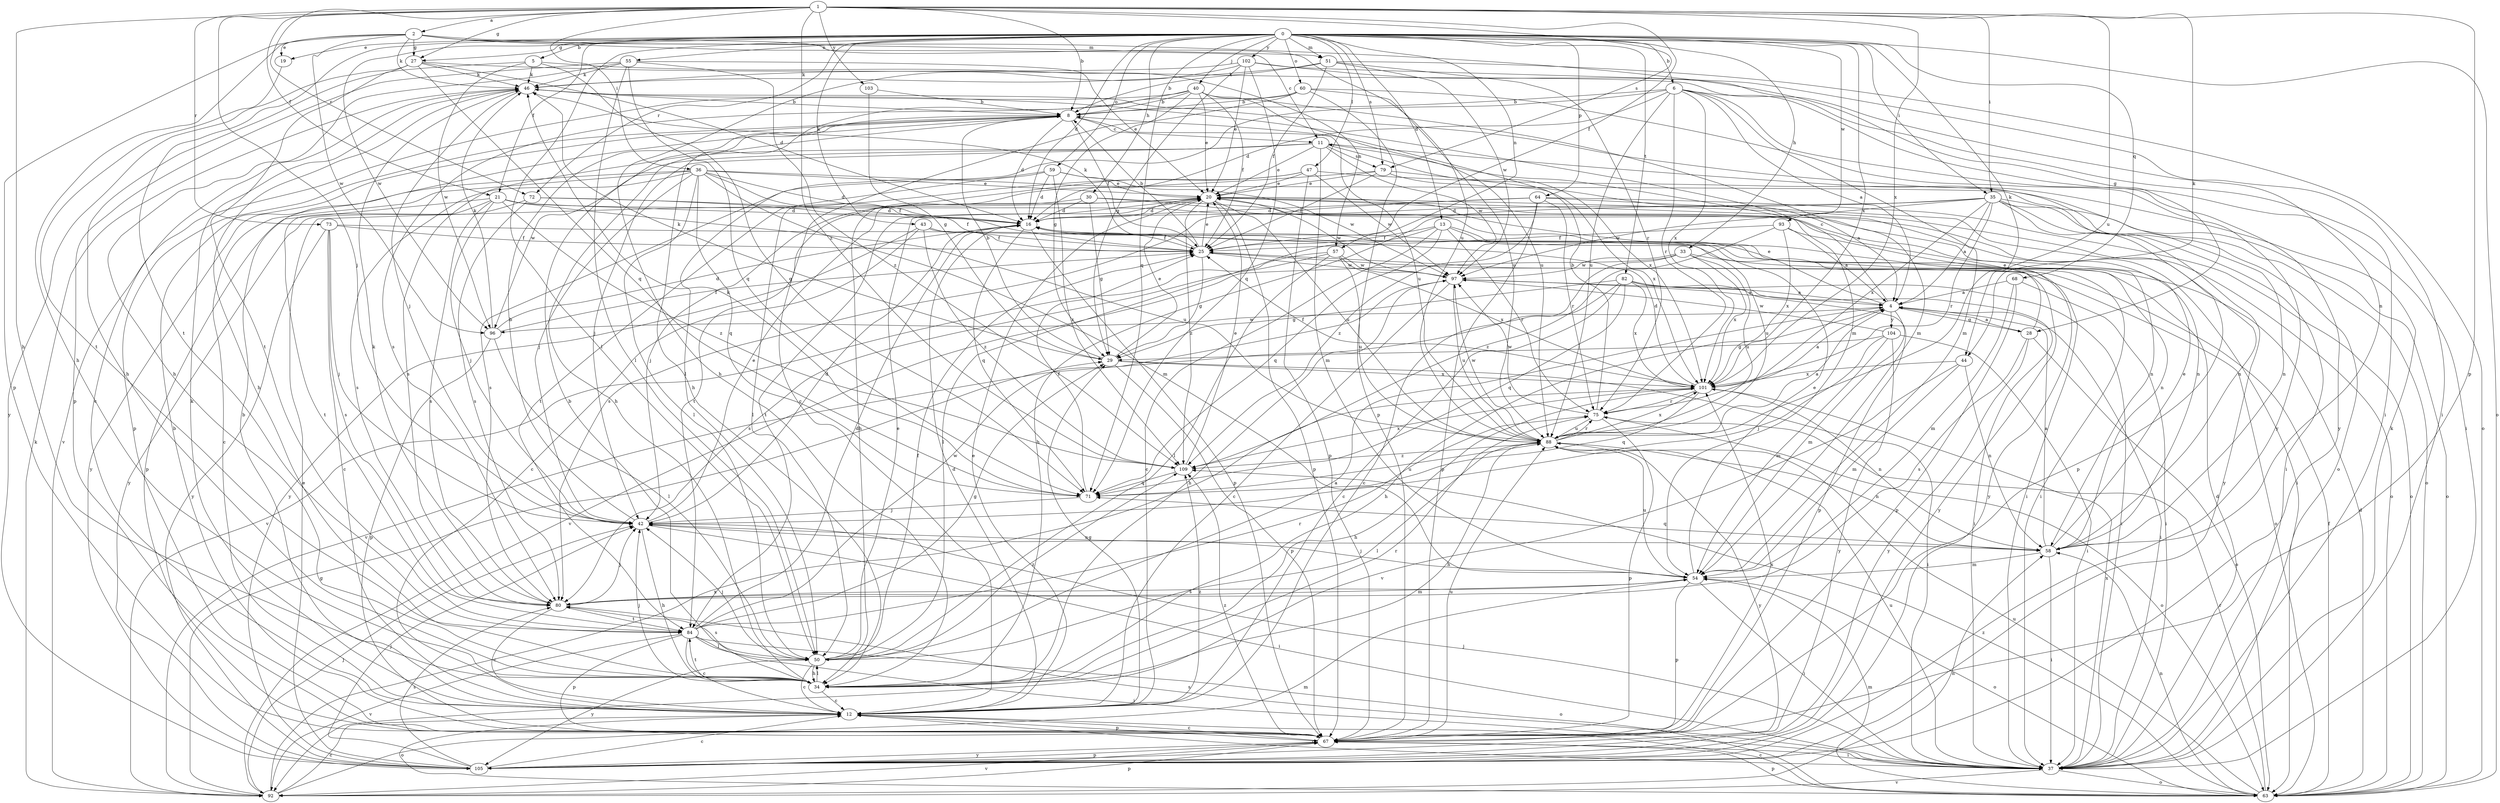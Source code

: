 strict digraph  {
0;
1;
2;
4;
5;
6;
8;
11;
12;
13;
16;
19;
20;
21;
25;
27;
28;
29;
30;
33;
34;
35;
36;
37;
40;
42;
43;
44;
46;
47;
50;
51;
54;
55;
57;
58;
59;
60;
63;
64;
67;
68;
71;
72;
73;
75;
79;
80;
82;
84;
88;
92;
93;
96;
97;
101;
102;
103;
104;
105;
109;
0 -> 5  [label=b];
0 -> 6  [label=b];
0 -> 13  [label=d];
0 -> 16  [label=d];
0 -> 19  [label=e];
0 -> 21  [label=f];
0 -> 27  [label=g];
0 -> 30  [label=h];
0 -> 33  [label=h];
0 -> 35  [label=i];
0 -> 40  [label=j];
0 -> 43  [label=k];
0 -> 44  [label=k];
0 -> 47  [label=l];
0 -> 50  [label=l];
0 -> 51  [label=m];
0 -> 55  [label=n];
0 -> 57  [label=n];
0 -> 59  [label=o];
0 -> 60  [label=o];
0 -> 63  [label=o];
0 -> 64  [label=p];
0 -> 68  [label=q];
0 -> 71  [label=q];
0 -> 72  [label=r];
0 -> 79  [label=s];
0 -> 82  [label=t];
0 -> 84  [label=t];
0 -> 93  [label=w];
0 -> 96  [label=w];
0 -> 101  [label=x];
0 -> 102  [label=y];
1 -> 2  [label=a];
1 -> 8  [label=b];
1 -> 21  [label=f];
1 -> 25  [label=f];
1 -> 27  [label=g];
1 -> 34  [label=h];
1 -> 35  [label=i];
1 -> 36  [label=i];
1 -> 42  [label=j];
1 -> 44  [label=k];
1 -> 67  [label=p];
1 -> 72  [label=r];
1 -> 73  [label=r];
1 -> 79  [label=s];
1 -> 88  [label=u];
1 -> 101  [label=x];
1 -> 103  [label=y];
1 -> 109  [label=z];
2 -> 11  [label=c];
2 -> 19  [label=e];
2 -> 27  [label=g];
2 -> 28  [label=g];
2 -> 34  [label=h];
2 -> 46  [label=k];
2 -> 51  [label=m];
2 -> 67  [label=p];
2 -> 88  [label=u];
2 -> 96  [label=w];
4 -> 11  [label=c];
4 -> 20  [label=e];
4 -> 28  [label=g];
4 -> 34  [label=h];
4 -> 37  [label=i];
4 -> 54  [label=m];
4 -> 96  [label=w];
4 -> 104  [label=y];
5 -> 46  [label=k];
5 -> 57  [label=n];
5 -> 71  [label=q];
5 -> 84  [label=t];
5 -> 96  [label=w];
6 -> 4  [label=a];
6 -> 8  [label=b];
6 -> 16  [label=d];
6 -> 37  [label=i];
6 -> 50  [label=l];
6 -> 54  [label=m];
6 -> 75  [label=r];
6 -> 88  [label=u];
6 -> 101  [label=x];
6 -> 105  [label=y];
8 -> 11  [label=c];
8 -> 16  [label=d];
8 -> 25  [label=f];
8 -> 34  [label=h];
8 -> 67  [label=p];
8 -> 88  [label=u];
11 -> 20  [label=e];
11 -> 42  [label=j];
11 -> 54  [label=m];
11 -> 63  [label=o];
11 -> 79  [label=s];
11 -> 80  [label=s];
11 -> 96  [label=w];
11 -> 97  [label=w];
11 -> 101  [label=x];
12 -> 8  [label=b];
12 -> 16  [label=d];
12 -> 20  [label=e];
12 -> 29  [label=g];
12 -> 46  [label=k];
12 -> 63  [label=o];
12 -> 67  [label=p];
12 -> 109  [label=z];
13 -> 12  [label=c];
13 -> 25  [label=f];
13 -> 50  [label=l];
13 -> 71  [label=q];
13 -> 75  [label=r];
13 -> 88  [label=u];
13 -> 105  [label=y];
16 -> 25  [label=f];
16 -> 67  [label=p];
16 -> 71  [label=q];
19 -> 84  [label=t];
20 -> 16  [label=d];
20 -> 63  [label=o];
20 -> 67  [label=p];
20 -> 84  [label=t];
20 -> 88  [label=u];
20 -> 97  [label=w];
20 -> 109  [label=z];
21 -> 16  [label=d];
21 -> 42  [label=j];
21 -> 58  [label=n];
21 -> 67  [label=p];
21 -> 80  [label=s];
21 -> 84  [label=t];
21 -> 88  [label=u];
21 -> 109  [label=z];
25 -> 8  [label=b];
25 -> 20  [label=e];
25 -> 29  [label=g];
25 -> 46  [label=k];
25 -> 63  [label=o];
25 -> 97  [label=w];
27 -> 16  [label=d];
27 -> 34  [label=h];
27 -> 37  [label=i];
27 -> 46  [label=k];
27 -> 71  [label=q];
27 -> 105  [label=y];
28 -> 4  [label=a];
28 -> 20  [label=e];
28 -> 63  [label=o];
28 -> 80  [label=s];
28 -> 105  [label=y];
29 -> 8  [label=b];
29 -> 20  [label=e];
29 -> 37  [label=i];
29 -> 46  [label=k];
29 -> 67  [label=p];
29 -> 101  [label=x];
30 -> 16  [label=d];
30 -> 29  [label=g];
30 -> 37  [label=i];
30 -> 42  [label=j];
30 -> 58  [label=n];
33 -> 12  [label=c];
33 -> 88  [label=u];
33 -> 92  [label=v];
33 -> 97  [label=w];
33 -> 101  [label=x];
33 -> 105  [label=y];
34 -> 8  [label=b];
34 -> 12  [label=c];
34 -> 42  [label=j];
34 -> 50  [label=l];
34 -> 75  [label=r];
34 -> 84  [label=t];
35 -> 4  [label=a];
35 -> 16  [label=d];
35 -> 34  [label=h];
35 -> 58  [label=n];
35 -> 63  [label=o];
35 -> 67  [label=p];
35 -> 75  [label=r];
35 -> 97  [label=w];
35 -> 101  [label=x];
35 -> 105  [label=y];
36 -> 12  [label=c];
36 -> 16  [label=d];
36 -> 20  [label=e];
36 -> 25  [label=f];
36 -> 37  [label=i];
36 -> 42  [label=j];
36 -> 50  [label=l];
36 -> 54  [label=m];
36 -> 71  [label=q];
36 -> 80  [label=s];
36 -> 105  [label=y];
37 -> 12  [label=c];
37 -> 16  [label=d];
37 -> 42  [label=j];
37 -> 46  [label=k];
37 -> 63  [label=o];
37 -> 80  [label=s];
37 -> 88  [label=u];
37 -> 92  [label=v];
37 -> 101  [label=x];
40 -> 8  [label=b];
40 -> 20  [label=e];
40 -> 25  [label=f];
40 -> 29  [label=g];
40 -> 34  [label=h];
40 -> 54  [label=m];
40 -> 88  [label=u];
40 -> 92  [label=v];
42 -> 8  [label=b];
42 -> 16  [label=d];
42 -> 20  [label=e];
42 -> 34  [label=h];
42 -> 37  [label=i];
42 -> 58  [label=n];
43 -> 12  [label=c];
43 -> 25  [label=f];
43 -> 37  [label=i];
43 -> 105  [label=y];
43 -> 109  [label=z];
44 -> 54  [label=m];
44 -> 58  [label=n];
44 -> 92  [label=v];
44 -> 101  [label=x];
46 -> 8  [label=b];
46 -> 12  [label=c];
46 -> 34  [label=h];
46 -> 42  [label=j];
46 -> 54  [label=m];
47 -> 20  [label=e];
47 -> 34  [label=h];
47 -> 50  [label=l];
47 -> 63  [label=o];
47 -> 67  [label=p];
47 -> 97  [label=w];
50 -> 4  [label=a];
50 -> 12  [label=c];
50 -> 20  [label=e];
50 -> 25  [label=f];
50 -> 34  [label=h];
50 -> 42  [label=j];
50 -> 80  [label=s];
50 -> 105  [label=y];
50 -> 109  [label=z];
51 -> 8  [label=b];
51 -> 25  [label=f];
51 -> 46  [label=k];
51 -> 63  [label=o];
51 -> 75  [label=r];
51 -> 97  [label=w];
54 -> 20  [label=e];
54 -> 37  [label=i];
54 -> 42  [label=j];
54 -> 63  [label=o];
54 -> 67  [label=p];
54 -> 80  [label=s];
54 -> 88  [label=u];
55 -> 20  [label=e];
55 -> 34  [label=h];
55 -> 46  [label=k];
55 -> 50  [label=l];
55 -> 67  [label=p];
55 -> 71  [label=q];
55 -> 109  [label=z];
57 -> 50  [label=l];
57 -> 80  [label=s];
57 -> 88  [label=u];
57 -> 92  [label=v];
57 -> 97  [label=w];
57 -> 101  [label=x];
58 -> 4  [label=a];
58 -> 20  [label=e];
58 -> 37  [label=i];
58 -> 54  [label=m];
58 -> 71  [label=q];
59 -> 16  [label=d];
59 -> 20  [label=e];
59 -> 80  [label=s];
59 -> 84  [label=t];
59 -> 97  [label=w];
59 -> 109  [label=z];
60 -> 8  [label=b];
60 -> 12  [label=c];
60 -> 67  [label=p];
60 -> 80  [label=s];
60 -> 88  [label=u];
60 -> 105  [label=y];
63 -> 12  [label=c];
63 -> 16  [label=d];
63 -> 25  [label=f];
63 -> 54  [label=m];
63 -> 58  [label=n];
63 -> 67  [label=p];
63 -> 75  [label=r];
63 -> 88  [label=u];
63 -> 109  [label=z];
64 -> 16  [label=d];
64 -> 58  [label=n];
64 -> 63  [label=o];
64 -> 67  [label=p];
64 -> 75  [label=r];
64 -> 80  [label=s];
64 -> 109  [label=z];
67 -> 8  [label=b];
67 -> 12  [label=c];
67 -> 37  [label=i];
67 -> 88  [label=u];
67 -> 92  [label=v];
67 -> 101  [label=x];
67 -> 105  [label=y];
67 -> 109  [label=z];
68 -> 4  [label=a];
68 -> 37  [label=i];
68 -> 54  [label=m];
68 -> 67  [label=p];
71 -> 25  [label=f];
71 -> 42  [label=j];
71 -> 46  [label=k];
71 -> 88  [label=u];
72 -> 16  [label=d];
72 -> 25  [label=f];
72 -> 80  [label=s];
72 -> 105  [label=y];
73 -> 12  [label=c];
73 -> 25  [label=f];
73 -> 37  [label=i];
73 -> 42  [label=j];
73 -> 80  [label=s];
73 -> 105  [label=y];
75 -> 8  [label=b];
75 -> 63  [label=o];
75 -> 67  [label=p];
75 -> 88  [label=u];
75 -> 97  [label=w];
79 -> 4  [label=a];
79 -> 20  [label=e];
79 -> 25  [label=f];
79 -> 84  [label=t];
79 -> 101  [label=x];
80 -> 12  [label=c];
80 -> 42  [label=j];
80 -> 46  [label=k];
80 -> 54  [label=m];
80 -> 84  [label=t];
82 -> 4  [label=a];
82 -> 12  [label=c];
82 -> 29  [label=g];
82 -> 37  [label=i];
82 -> 67  [label=p];
82 -> 71  [label=q];
82 -> 92  [label=v];
82 -> 101  [label=x];
84 -> 12  [label=c];
84 -> 16  [label=d];
84 -> 29  [label=g];
84 -> 37  [label=i];
84 -> 50  [label=l];
84 -> 63  [label=o];
84 -> 67  [label=p];
84 -> 75  [label=r];
84 -> 92  [label=v];
84 -> 97  [label=w];
88 -> 4  [label=a];
88 -> 34  [label=h];
88 -> 50  [label=l];
88 -> 58  [label=n];
88 -> 75  [label=r];
88 -> 97  [label=w];
88 -> 101  [label=x];
88 -> 105  [label=y];
88 -> 109  [label=z];
92 -> 12  [label=c];
92 -> 29  [label=g];
92 -> 42  [label=j];
92 -> 46  [label=k];
92 -> 54  [label=m];
92 -> 58  [label=n];
92 -> 67  [label=p];
92 -> 101  [label=x];
93 -> 4  [label=a];
93 -> 25  [label=f];
93 -> 58  [label=n];
93 -> 101  [label=x];
93 -> 109  [label=z];
96 -> 16  [label=d];
96 -> 25  [label=f];
96 -> 46  [label=k];
96 -> 50  [label=l];
96 -> 67  [label=p];
97 -> 4  [label=a];
97 -> 12  [label=c];
97 -> 34  [label=h];
97 -> 37  [label=i];
97 -> 88  [label=u];
101 -> 4  [label=a];
101 -> 16  [label=d];
101 -> 25  [label=f];
101 -> 34  [label=h];
101 -> 58  [label=n];
101 -> 71  [label=q];
101 -> 75  [label=r];
102 -> 20  [label=e];
102 -> 29  [label=g];
102 -> 34  [label=h];
102 -> 37  [label=i];
102 -> 46  [label=k];
102 -> 58  [label=n];
102 -> 71  [label=q];
103 -> 8  [label=b];
103 -> 29  [label=g];
104 -> 29  [label=g];
104 -> 37  [label=i];
104 -> 42  [label=j];
104 -> 54  [label=m];
104 -> 97  [label=w];
104 -> 105  [label=y];
105 -> 12  [label=c];
105 -> 20  [label=e];
105 -> 42  [label=j];
105 -> 67  [label=p];
105 -> 80  [label=s];
109 -> 20  [label=e];
109 -> 71  [label=q];
109 -> 101  [label=x];
}

